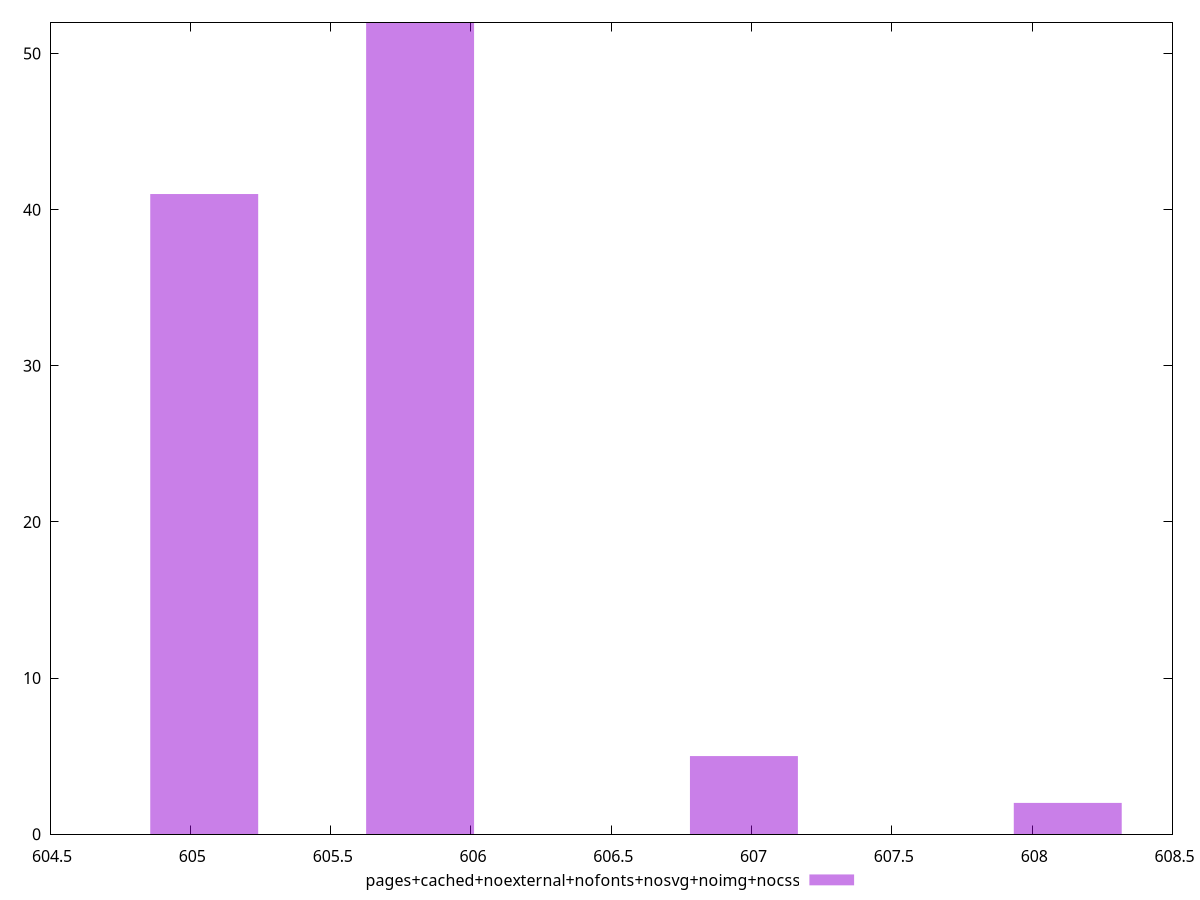 $_pagesCachedNoexternalNofontsNosvgNoimgNocss <<EOF
605.0495474684132 41
605.8188412350609 52
608.126722535004 2
606.9727818850324 5
EOF
set key outside below
set terminal pngcairo
set output "report_00006_2020-11-02T20-21-41.718Z/uses-rel-preload/pages+cached+noexternal+nofonts+nosvg+noimg+nocss//raw_hist.png"
set yrange [0:52]
set boxwidth 0.38464688332384817
set style fill transparent solid 0.5 noborder
plot $_pagesCachedNoexternalNofontsNosvgNoimgNocss title "pages+cached+noexternal+nofonts+nosvg+noimg+nocss" with boxes ,